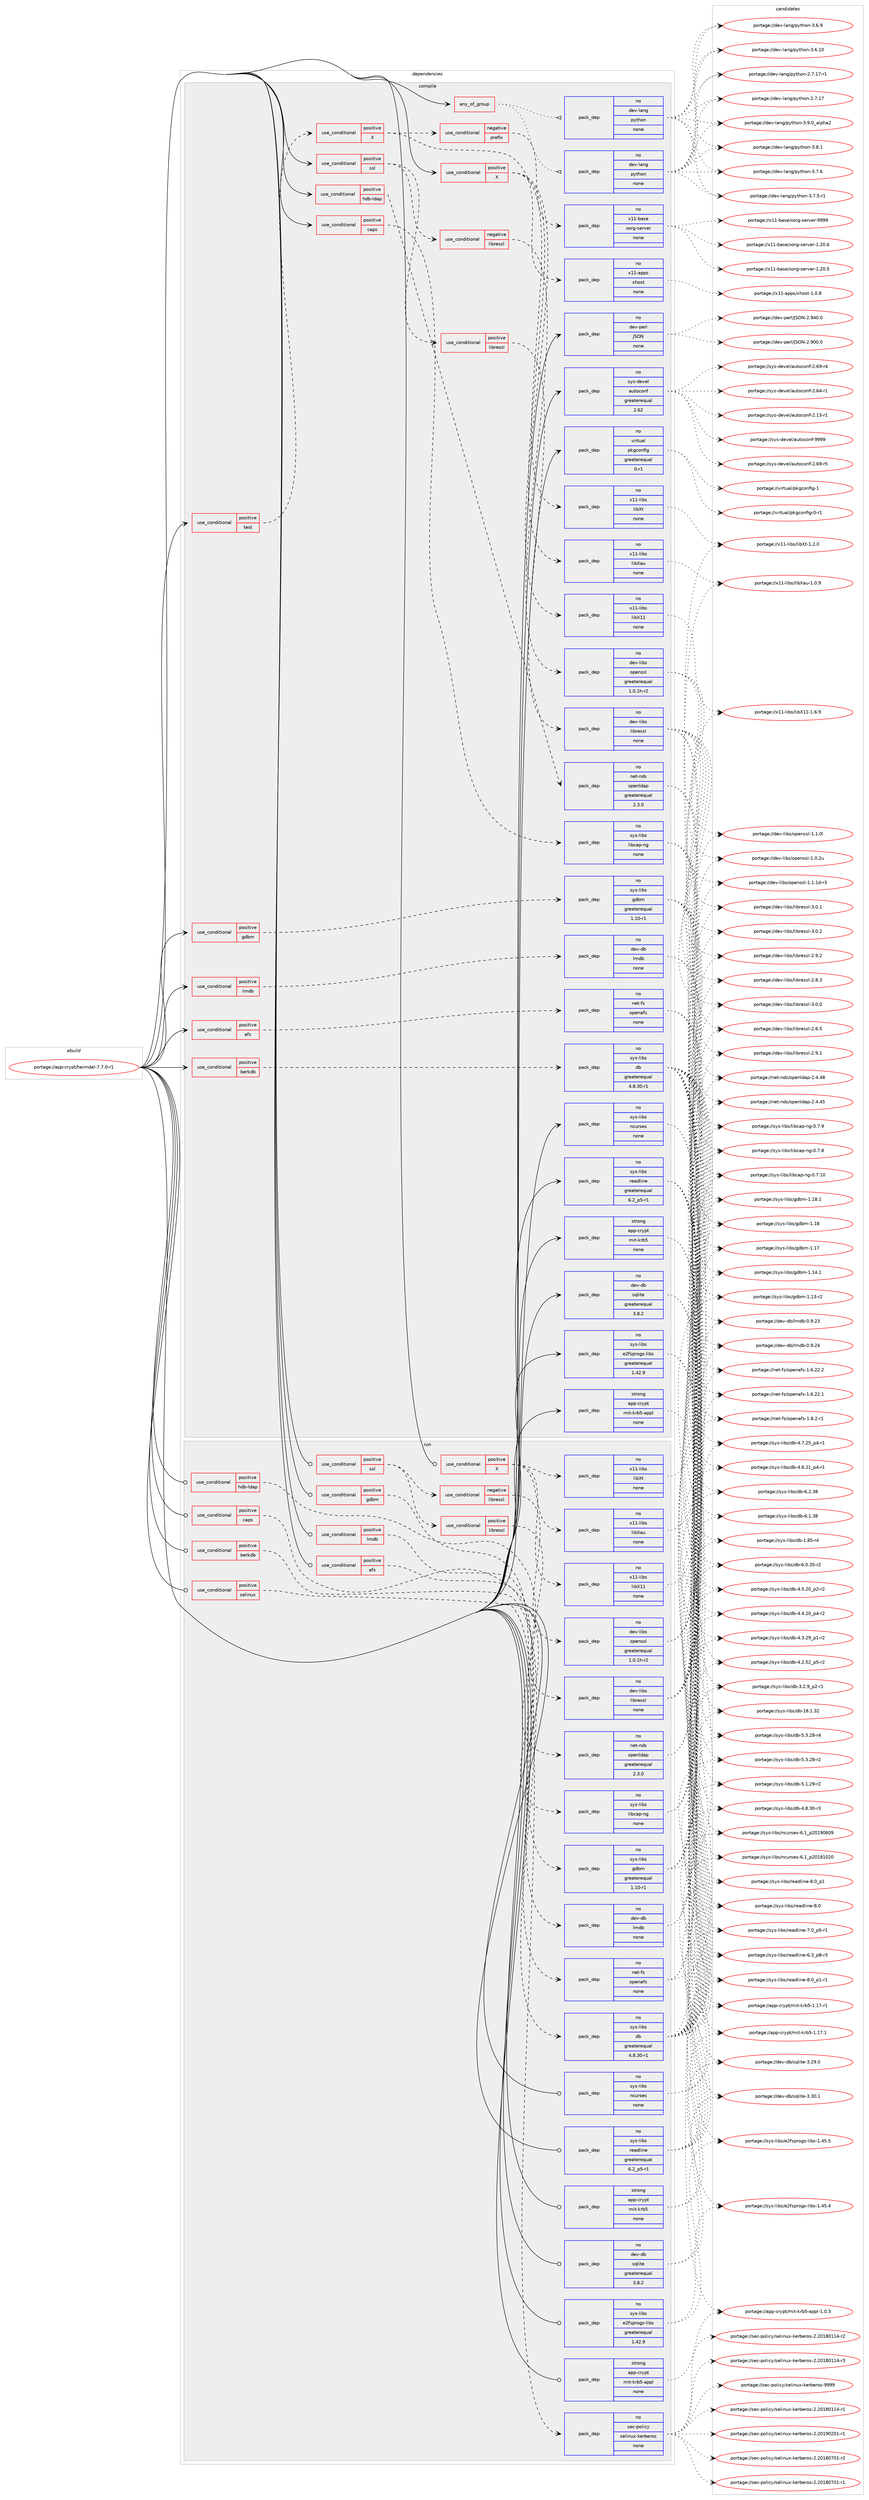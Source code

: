digraph prolog {

# *************
# Graph options
# *************

newrank=true;
concentrate=true;
compound=true;
graph [rankdir=LR,fontname=Helvetica,fontsize=10,ranksep=1.5];#, ranksep=2.5, nodesep=0.2];
edge  [arrowhead=vee];
node  [fontname=Helvetica,fontsize=10];

# **********
# The ebuild
# **********

subgraph cluster_leftcol {
color=gray;
rank=same;
label=<<i>ebuild</i>>;
id [label="portage://app-crypt/heimdal-7.7.0-r1", color=red, width=4, href="../app-crypt/heimdal-7.7.0-r1.svg"];
}

# ****************
# The dependencies
# ****************

subgraph cluster_midcol {
color=gray;
label=<<i>dependencies</i>>;
subgraph cluster_compile {
fillcolor="#eeeeee";
style=filled;
label=<<i>compile</i>>;
subgraph any8258 {
dependency642704 [label=<<TABLE BORDER="0" CELLBORDER="1" CELLSPACING="0" CELLPADDING="4"><TR><TD CELLPADDING="10">any_of_group</TD></TR></TABLE>>, shape=none, color=red];subgraph pack482745 {
dependency642705 [label=<<TABLE BORDER="0" CELLBORDER="1" CELLSPACING="0" CELLPADDING="4" WIDTH="220"><TR><TD ROWSPAN="6" CELLPADDING="30">pack_dep</TD></TR><TR><TD WIDTH="110">no</TD></TR><TR><TD>dev-lang</TD></TR><TR><TD>python</TD></TR><TR><TD>none</TD></TR><TR><TD></TD></TR></TABLE>>, shape=none, color=blue];
}
dependency642704:e -> dependency642705:w [weight=20,style="dotted",arrowhead="oinv"];
subgraph pack482746 {
dependency642706 [label=<<TABLE BORDER="0" CELLBORDER="1" CELLSPACING="0" CELLPADDING="4" WIDTH="220"><TR><TD ROWSPAN="6" CELLPADDING="30">pack_dep</TD></TR><TR><TD WIDTH="110">no</TD></TR><TR><TD>dev-lang</TD></TR><TR><TD>python</TD></TR><TR><TD>none</TD></TR><TR><TD></TD></TR></TABLE>>, shape=none, color=blue];
}
dependency642704:e -> dependency642706:w [weight=20,style="dotted",arrowhead="oinv"];
}
id:e -> dependency642704:w [weight=20,style="solid",arrowhead="vee"];
subgraph cond151408 {
dependency642707 [label=<<TABLE BORDER="0" CELLBORDER="1" CELLSPACING="0" CELLPADDING="4"><TR><TD ROWSPAN="3" CELLPADDING="10">use_conditional</TD></TR><TR><TD>positive</TD></TR><TR><TD>X</TD></TR></TABLE>>, shape=none, color=red];
subgraph pack482747 {
dependency642708 [label=<<TABLE BORDER="0" CELLBORDER="1" CELLSPACING="0" CELLPADDING="4" WIDTH="220"><TR><TD ROWSPAN="6" CELLPADDING="30">pack_dep</TD></TR><TR><TD WIDTH="110">no</TD></TR><TR><TD>x11-libs</TD></TR><TR><TD>libX11</TD></TR><TR><TD>none</TD></TR><TR><TD></TD></TR></TABLE>>, shape=none, color=blue];
}
dependency642707:e -> dependency642708:w [weight=20,style="dashed",arrowhead="vee"];
subgraph pack482748 {
dependency642709 [label=<<TABLE BORDER="0" CELLBORDER="1" CELLSPACING="0" CELLPADDING="4" WIDTH="220"><TR><TD ROWSPAN="6" CELLPADDING="30">pack_dep</TD></TR><TR><TD WIDTH="110">no</TD></TR><TR><TD>x11-libs</TD></TR><TR><TD>libXau</TD></TR><TR><TD>none</TD></TR><TR><TD></TD></TR></TABLE>>, shape=none, color=blue];
}
dependency642707:e -> dependency642709:w [weight=20,style="dashed",arrowhead="vee"];
subgraph pack482749 {
dependency642710 [label=<<TABLE BORDER="0" CELLBORDER="1" CELLSPACING="0" CELLPADDING="4" WIDTH="220"><TR><TD ROWSPAN="6" CELLPADDING="30">pack_dep</TD></TR><TR><TD WIDTH="110">no</TD></TR><TR><TD>x11-libs</TD></TR><TR><TD>libXt</TD></TR><TR><TD>none</TD></TR><TR><TD></TD></TR></TABLE>>, shape=none, color=blue];
}
dependency642707:e -> dependency642710:w [weight=20,style="dashed",arrowhead="vee"];
}
id:e -> dependency642707:w [weight=20,style="solid",arrowhead="vee"];
subgraph cond151409 {
dependency642711 [label=<<TABLE BORDER="0" CELLBORDER="1" CELLSPACING="0" CELLPADDING="4"><TR><TD ROWSPAN="3" CELLPADDING="10">use_conditional</TD></TR><TR><TD>positive</TD></TR><TR><TD>afs</TD></TR></TABLE>>, shape=none, color=red];
subgraph pack482750 {
dependency642712 [label=<<TABLE BORDER="0" CELLBORDER="1" CELLSPACING="0" CELLPADDING="4" WIDTH="220"><TR><TD ROWSPAN="6" CELLPADDING="30">pack_dep</TD></TR><TR><TD WIDTH="110">no</TD></TR><TR><TD>net-fs</TD></TR><TR><TD>openafs</TD></TR><TR><TD>none</TD></TR><TR><TD></TD></TR></TABLE>>, shape=none, color=blue];
}
dependency642711:e -> dependency642712:w [weight=20,style="dashed",arrowhead="vee"];
}
id:e -> dependency642711:w [weight=20,style="solid",arrowhead="vee"];
subgraph cond151410 {
dependency642713 [label=<<TABLE BORDER="0" CELLBORDER="1" CELLSPACING="0" CELLPADDING="4"><TR><TD ROWSPAN="3" CELLPADDING="10">use_conditional</TD></TR><TR><TD>positive</TD></TR><TR><TD>berkdb</TD></TR></TABLE>>, shape=none, color=red];
subgraph pack482751 {
dependency642714 [label=<<TABLE BORDER="0" CELLBORDER="1" CELLSPACING="0" CELLPADDING="4" WIDTH="220"><TR><TD ROWSPAN="6" CELLPADDING="30">pack_dep</TD></TR><TR><TD WIDTH="110">no</TD></TR><TR><TD>sys-libs</TD></TR><TR><TD>db</TD></TR><TR><TD>greaterequal</TD></TR><TR><TD>4.8.30-r1</TD></TR></TABLE>>, shape=none, color=blue];
}
dependency642713:e -> dependency642714:w [weight=20,style="dashed",arrowhead="vee"];
}
id:e -> dependency642713:w [weight=20,style="solid",arrowhead="vee"];
subgraph cond151411 {
dependency642715 [label=<<TABLE BORDER="0" CELLBORDER="1" CELLSPACING="0" CELLPADDING="4"><TR><TD ROWSPAN="3" CELLPADDING="10">use_conditional</TD></TR><TR><TD>positive</TD></TR><TR><TD>caps</TD></TR></TABLE>>, shape=none, color=red];
subgraph pack482752 {
dependency642716 [label=<<TABLE BORDER="0" CELLBORDER="1" CELLSPACING="0" CELLPADDING="4" WIDTH="220"><TR><TD ROWSPAN="6" CELLPADDING="30">pack_dep</TD></TR><TR><TD WIDTH="110">no</TD></TR><TR><TD>sys-libs</TD></TR><TR><TD>libcap-ng</TD></TR><TR><TD>none</TD></TR><TR><TD></TD></TR></TABLE>>, shape=none, color=blue];
}
dependency642715:e -> dependency642716:w [weight=20,style="dashed",arrowhead="vee"];
}
id:e -> dependency642715:w [weight=20,style="solid",arrowhead="vee"];
subgraph cond151412 {
dependency642717 [label=<<TABLE BORDER="0" CELLBORDER="1" CELLSPACING="0" CELLPADDING="4"><TR><TD ROWSPAN="3" CELLPADDING="10">use_conditional</TD></TR><TR><TD>positive</TD></TR><TR><TD>gdbm</TD></TR></TABLE>>, shape=none, color=red];
subgraph pack482753 {
dependency642718 [label=<<TABLE BORDER="0" CELLBORDER="1" CELLSPACING="0" CELLPADDING="4" WIDTH="220"><TR><TD ROWSPAN="6" CELLPADDING="30">pack_dep</TD></TR><TR><TD WIDTH="110">no</TD></TR><TR><TD>sys-libs</TD></TR><TR><TD>gdbm</TD></TR><TR><TD>greaterequal</TD></TR><TR><TD>1.10-r1</TD></TR></TABLE>>, shape=none, color=blue];
}
dependency642717:e -> dependency642718:w [weight=20,style="dashed",arrowhead="vee"];
}
id:e -> dependency642717:w [weight=20,style="solid",arrowhead="vee"];
subgraph cond151413 {
dependency642719 [label=<<TABLE BORDER="0" CELLBORDER="1" CELLSPACING="0" CELLPADDING="4"><TR><TD ROWSPAN="3" CELLPADDING="10">use_conditional</TD></TR><TR><TD>positive</TD></TR><TR><TD>hdb-ldap</TD></TR></TABLE>>, shape=none, color=red];
subgraph pack482754 {
dependency642720 [label=<<TABLE BORDER="0" CELLBORDER="1" CELLSPACING="0" CELLPADDING="4" WIDTH="220"><TR><TD ROWSPAN="6" CELLPADDING="30">pack_dep</TD></TR><TR><TD WIDTH="110">no</TD></TR><TR><TD>net-nds</TD></TR><TR><TD>openldap</TD></TR><TR><TD>greaterequal</TD></TR><TR><TD>2.3.0</TD></TR></TABLE>>, shape=none, color=blue];
}
dependency642719:e -> dependency642720:w [weight=20,style="dashed",arrowhead="vee"];
}
id:e -> dependency642719:w [weight=20,style="solid",arrowhead="vee"];
subgraph cond151414 {
dependency642721 [label=<<TABLE BORDER="0" CELLBORDER="1" CELLSPACING="0" CELLPADDING="4"><TR><TD ROWSPAN="3" CELLPADDING="10">use_conditional</TD></TR><TR><TD>positive</TD></TR><TR><TD>lmdb</TD></TR></TABLE>>, shape=none, color=red];
subgraph pack482755 {
dependency642722 [label=<<TABLE BORDER="0" CELLBORDER="1" CELLSPACING="0" CELLPADDING="4" WIDTH="220"><TR><TD ROWSPAN="6" CELLPADDING="30">pack_dep</TD></TR><TR><TD WIDTH="110">no</TD></TR><TR><TD>dev-db</TD></TR><TR><TD>lmdb</TD></TR><TR><TD>none</TD></TR><TR><TD></TD></TR></TABLE>>, shape=none, color=blue];
}
dependency642721:e -> dependency642722:w [weight=20,style="dashed",arrowhead="vee"];
}
id:e -> dependency642721:w [weight=20,style="solid",arrowhead="vee"];
subgraph cond151415 {
dependency642723 [label=<<TABLE BORDER="0" CELLBORDER="1" CELLSPACING="0" CELLPADDING="4"><TR><TD ROWSPAN="3" CELLPADDING="10">use_conditional</TD></TR><TR><TD>positive</TD></TR><TR><TD>ssl</TD></TR></TABLE>>, shape=none, color=red];
subgraph cond151416 {
dependency642724 [label=<<TABLE BORDER="0" CELLBORDER="1" CELLSPACING="0" CELLPADDING="4"><TR><TD ROWSPAN="3" CELLPADDING="10">use_conditional</TD></TR><TR><TD>negative</TD></TR><TR><TD>libressl</TD></TR></TABLE>>, shape=none, color=red];
subgraph pack482756 {
dependency642725 [label=<<TABLE BORDER="0" CELLBORDER="1" CELLSPACING="0" CELLPADDING="4" WIDTH="220"><TR><TD ROWSPAN="6" CELLPADDING="30">pack_dep</TD></TR><TR><TD WIDTH="110">no</TD></TR><TR><TD>dev-libs</TD></TR><TR><TD>openssl</TD></TR><TR><TD>greaterequal</TD></TR><TR><TD>1.0.1h-r2</TD></TR></TABLE>>, shape=none, color=blue];
}
dependency642724:e -> dependency642725:w [weight=20,style="dashed",arrowhead="vee"];
}
dependency642723:e -> dependency642724:w [weight=20,style="dashed",arrowhead="vee"];
subgraph cond151417 {
dependency642726 [label=<<TABLE BORDER="0" CELLBORDER="1" CELLSPACING="0" CELLPADDING="4"><TR><TD ROWSPAN="3" CELLPADDING="10">use_conditional</TD></TR><TR><TD>positive</TD></TR><TR><TD>libressl</TD></TR></TABLE>>, shape=none, color=red];
subgraph pack482757 {
dependency642727 [label=<<TABLE BORDER="0" CELLBORDER="1" CELLSPACING="0" CELLPADDING="4" WIDTH="220"><TR><TD ROWSPAN="6" CELLPADDING="30">pack_dep</TD></TR><TR><TD WIDTH="110">no</TD></TR><TR><TD>dev-libs</TD></TR><TR><TD>libressl</TD></TR><TR><TD>none</TD></TR><TR><TD></TD></TR></TABLE>>, shape=none, color=blue];
}
dependency642726:e -> dependency642727:w [weight=20,style="dashed",arrowhead="vee"];
}
dependency642723:e -> dependency642726:w [weight=20,style="dashed",arrowhead="vee"];
}
id:e -> dependency642723:w [weight=20,style="solid",arrowhead="vee"];
subgraph cond151418 {
dependency642728 [label=<<TABLE BORDER="0" CELLBORDER="1" CELLSPACING="0" CELLPADDING="4"><TR><TD ROWSPAN="3" CELLPADDING="10">use_conditional</TD></TR><TR><TD>positive</TD></TR><TR><TD>test</TD></TR></TABLE>>, shape=none, color=red];
subgraph cond151419 {
dependency642729 [label=<<TABLE BORDER="0" CELLBORDER="1" CELLSPACING="0" CELLPADDING="4"><TR><TD ROWSPAN="3" CELLPADDING="10">use_conditional</TD></TR><TR><TD>positive</TD></TR><TR><TD>X</TD></TR></TABLE>>, shape=none, color=red];
subgraph cond151420 {
dependency642730 [label=<<TABLE BORDER="0" CELLBORDER="1" CELLSPACING="0" CELLPADDING="4"><TR><TD ROWSPAN="3" CELLPADDING="10">use_conditional</TD></TR><TR><TD>negative</TD></TR><TR><TD>prefix</TD></TR></TABLE>>, shape=none, color=red];
subgraph pack482758 {
dependency642731 [label=<<TABLE BORDER="0" CELLBORDER="1" CELLSPACING="0" CELLPADDING="4" WIDTH="220"><TR><TD ROWSPAN="6" CELLPADDING="30">pack_dep</TD></TR><TR><TD WIDTH="110">no</TD></TR><TR><TD>x11-base</TD></TR><TR><TD>xorg-server</TD></TR><TR><TD>none</TD></TR><TR><TD></TD></TR></TABLE>>, shape=none, color=blue];
}
dependency642730:e -> dependency642731:w [weight=20,style="dashed",arrowhead="vee"];
}
dependency642729:e -> dependency642730:w [weight=20,style="dashed",arrowhead="vee"];
subgraph pack482759 {
dependency642732 [label=<<TABLE BORDER="0" CELLBORDER="1" CELLSPACING="0" CELLPADDING="4" WIDTH="220"><TR><TD ROWSPAN="6" CELLPADDING="30">pack_dep</TD></TR><TR><TD WIDTH="110">no</TD></TR><TR><TD>x11-apps</TD></TR><TR><TD>xhost</TD></TR><TR><TD>none</TD></TR><TR><TD></TD></TR></TABLE>>, shape=none, color=blue];
}
dependency642729:e -> dependency642732:w [weight=20,style="dashed",arrowhead="vee"];
}
dependency642728:e -> dependency642729:w [weight=20,style="dashed",arrowhead="vee"];
}
id:e -> dependency642728:w [weight=20,style="solid",arrowhead="vee"];
subgraph pack482760 {
dependency642733 [label=<<TABLE BORDER="0" CELLBORDER="1" CELLSPACING="0" CELLPADDING="4" WIDTH="220"><TR><TD ROWSPAN="6" CELLPADDING="30">pack_dep</TD></TR><TR><TD WIDTH="110">no</TD></TR><TR><TD>dev-db</TD></TR><TR><TD>sqlite</TD></TR><TR><TD>greaterequal</TD></TR><TR><TD>3.8.2</TD></TR></TABLE>>, shape=none, color=blue];
}
id:e -> dependency642733:w [weight=20,style="solid",arrowhead="vee"];
subgraph pack482761 {
dependency642734 [label=<<TABLE BORDER="0" CELLBORDER="1" CELLSPACING="0" CELLPADDING="4" WIDTH="220"><TR><TD ROWSPAN="6" CELLPADDING="30">pack_dep</TD></TR><TR><TD WIDTH="110">no</TD></TR><TR><TD>dev-perl</TD></TR><TR><TD>JSON</TD></TR><TR><TD>none</TD></TR><TR><TD></TD></TR></TABLE>>, shape=none, color=blue];
}
id:e -> dependency642734:w [weight=20,style="solid",arrowhead="vee"];
subgraph pack482762 {
dependency642735 [label=<<TABLE BORDER="0" CELLBORDER="1" CELLSPACING="0" CELLPADDING="4" WIDTH="220"><TR><TD ROWSPAN="6" CELLPADDING="30">pack_dep</TD></TR><TR><TD WIDTH="110">no</TD></TR><TR><TD>sys-devel</TD></TR><TR><TD>autoconf</TD></TR><TR><TD>greaterequal</TD></TR><TR><TD>2.62</TD></TR></TABLE>>, shape=none, color=blue];
}
id:e -> dependency642735:w [weight=20,style="solid",arrowhead="vee"];
subgraph pack482763 {
dependency642736 [label=<<TABLE BORDER="0" CELLBORDER="1" CELLSPACING="0" CELLPADDING="4" WIDTH="220"><TR><TD ROWSPAN="6" CELLPADDING="30">pack_dep</TD></TR><TR><TD WIDTH="110">no</TD></TR><TR><TD>sys-libs</TD></TR><TR><TD>e2fsprogs-libs</TD></TR><TR><TD>greaterequal</TD></TR><TR><TD>1.42.9</TD></TR></TABLE>>, shape=none, color=blue];
}
id:e -> dependency642736:w [weight=20,style="solid",arrowhead="vee"];
subgraph pack482764 {
dependency642737 [label=<<TABLE BORDER="0" CELLBORDER="1" CELLSPACING="0" CELLPADDING="4" WIDTH="220"><TR><TD ROWSPAN="6" CELLPADDING="30">pack_dep</TD></TR><TR><TD WIDTH="110">no</TD></TR><TR><TD>sys-libs</TD></TR><TR><TD>ncurses</TD></TR><TR><TD>none</TD></TR><TR><TD></TD></TR></TABLE>>, shape=none, color=blue];
}
id:e -> dependency642737:w [weight=20,style="solid",arrowhead="vee"];
subgraph pack482765 {
dependency642738 [label=<<TABLE BORDER="0" CELLBORDER="1" CELLSPACING="0" CELLPADDING="4" WIDTH="220"><TR><TD ROWSPAN="6" CELLPADDING="30">pack_dep</TD></TR><TR><TD WIDTH="110">no</TD></TR><TR><TD>sys-libs</TD></TR><TR><TD>readline</TD></TR><TR><TD>greaterequal</TD></TR><TR><TD>6.2_p5-r1</TD></TR></TABLE>>, shape=none, color=blue];
}
id:e -> dependency642738:w [weight=20,style="solid",arrowhead="vee"];
subgraph pack482766 {
dependency642739 [label=<<TABLE BORDER="0" CELLBORDER="1" CELLSPACING="0" CELLPADDING="4" WIDTH="220"><TR><TD ROWSPAN="6" CELLPADDING="30">pack_dep</TD></TR><TR><TD WIDTH="110">no</TD></TR><TR><TD>virtual</TD></TR><TR><TD>pkgconfig</TD></TR><TR><TD>greaterequal</TD></TR><TR><TD>0-r1</TD></TR></TABLE>>, shape=none, color=blue];
}
id:e -> dependency642739:w [weight=20,style="solid",arrowhead="vee"];
subgraph pack482767 {
dependency642740 [label=<<TABLE BORDER="0" CELLBORDER="1" CELLSPACING="0" CELLPADDING="4" WIDTH="220"><TR><TD ROWSPAN="6" CELLPADDING="30">pack_dep</TD></TR><TR><TD WIDTH="110">strong</TD></TR><TR><TD>app-crypt</TD></TR><TR><TD>mit-krb5</TD></TR><TR><TD>none</TD></TR><TR><TD></TD></TR></TABLE>>, shape=none, color=blue];
}
id:e -> dependency642740:w [weight=20,style="solid",arrowhead="vee"];
subgraph pack482768 {
dependency642741 [label=<<TABLE BORDER="0" CELLBORDER="1" CELLSPACING="0" CELLPADDING="4" WIDTH="220"><TR><TD ROWSPAN="6" CELLPADDING="30">pack_dep</TD></TR><TR><TD WIDTH="110">strong</TD></TR><TR><TD>app-crypt</TD></TR><TR><TD>mit-krb5-appl</TD></TR><TR><TD>none</TD></TR><TR><TD></TD></TR></TABLE>>, shape=none, color=blue];
}
id:e -> dependency642741:w [weight=20,style="solid",arrowhead="vee"];
}
subgraph cluster_compileandrun {
fillcolor="#eeeeee";
style=filled;
label=<<i>compile and run</i>>;
}
subgraph cluster_run {
fillcolor="#eeeeee";
style=filled;
label=<<i>run</i>>;
subgraph cond151421 {
dependency642742 [label=<<TABLE BORDER="0" CELLBORDER="1" CELLSPACING="0" CELLPADDING="4"><TR><TD ROWSPAN="3" CELLPADDING="10">use_conditional</TD></TR><TR><TD>positive</TD></TR><TR><TD>X</TD></TR></TABLE>>, shape=none, color=red];
subgraph pack482769 {
dependency642743 [label=<<TABLE BORDER="0" CELLBORDER="1" CELLSPACING="0" CELLPADDING="4" WIDTH="220"><TR><TD ROWSPAN="6" CELLPADDING="30">pack_dep</TD></TR><TR><TD WIDTH="110">no</TD></TR><TR><TD>x11-libs</TD></TR><TR><TD>libX11</TD></TR><TR><TD>none</TD></TR><TR><TD></TD></TR></TABLE>>, shape=none, color=blue];
}
dependency642742:e -> dependency642743:w [weight=20,style="dashed",arrowhead="vee"];
subgraph pack482770 {
dependency642744 [label=<<TABLE BORDER="0" CELLBORDER="1" CELLSPACING="0" CELLPADDING="4" WIDTH="220"><TR><TD ROWSPAN="6" CELLPADDING="30">pack_dep</TD></TR><TR><TD WIDTH="110">no</TD></TR><TR><TD>x11-libs</TD></TR><TR><TD>libXau</TD></TR><TR><TD>none</TD></TR><TR><TD></TD></TR></TABLE>>, shape=none, color=blue];
}
dependency642742:e -> dependency642744:w [weight=20,style="dashed",arrowhead="vee"];
subgraph pack482771 {
dependency642745 [label=<<TABLE BORDER="0" CELLBORDER="1" CELLSPACING="0" CELLPADDING="4" WIDTH="220"><TR><TD ROWSPAN="6" CELLPADDING="30">pack_dep</TD></TR><TR><TD WIDTH="110">no</TD></TR><TR><TD>x11-libs</TD></TR><TR><TD>libXt</TD></TR><TR><TD>none</TD></TR><TR><TD></TD></TR></TABLE>>, shape=none, color=blue];
}
dependency642742:e -> dependency642745:w [weight=20,style="dashed",arrowhead="vee"];
}
id:e -> dependency642742:w [weight=20,style="solid",arrowhead="odot"];
subgraph cond151422 {
dependency642746 [label=<<TABLE BORDER="0" CELLBORDER="1" CELLSPACING="0" CELLPADDING="4"><TR><TD ROWSPAN="3" CELLPADDING="10">use_conditional</TD></TR><TR><TD>positive</TD></TR><TR><TD>afs</TD></TR></TABLE>>, shape=none, color=red];
subgraph pack482772 {
dependency642747 [label=<<TABLE BORDER="0" CELLBORDER="1" CELLSPACING="0" CELLPADDING="4" WIDTH="220"><TR><TD ROWSPAN="6" CELLPADDING="30">pack_dep</TD></TR><TR><TD WIDTH="110">no</TD></TR><TR><TD>net-fs</TD></TR><TR><TD>openafs</TD></TR><TR><TD>none</TD></TR><TR><TD></TD></TR></TABLE>>, shape=none, color=blue];
}
dependency642746:e -> dependency642747:w [weight=20,style="dashed",arrowhead="vee"];
}
id:e -> dependency642746:w [weight=20,style="solid",arrowhead="odot"];
subgraph cond151423 {
dependency642748 [label=<<TABLE BORDER="0" CELLBORDER="1" CELLSPACING="0" CELLPADDING="4"><TR><TD ROWSPAN="3" CELLPADDING="10">use_conditional</TD></TR><TR><TD>positive</TD></TR><TR><TD>berkdb</TD></TR></TABLE>>, shape=none, color=red];
subgraph pack482773 {
dependency642749 [label=<<TABLE BORDER="0" CELLBORDER="1" CELLSPACING="0" CELLPADDING="4" WIDTH="220"><TR><TD ROWSPAN="6" CELLPADDING="30">pack_dep</TD></TR><TR><TD WIDTH="110">no</TD></TR><TR><TD>sys-libs</TD></TR><TR><TD>db</TD></TR><TR><TD>greaterequal</TD></TR><TR><TD>4.8.30-r1</TD></TR></TABLE>>, shape=none, color=blue];
}
dependency642748:e -> dependency642749:w [weight=20,style="dashed",arrowhead="vee"];
}
id:e -> dependency642748:w [weight=20,style="solid",arrowhead="odot"];
subgraph cond151424 {
dependency642750 [label=<<TABLE BORDER="0" CELLBORDER="1" CELLSPACING="0" CELLPADDING="4"><TR><TD ROWSPAN="3" CELLPADDING="10">use_conditional</TD></TR><TR><TD>positive</TD></TR><TR><TD>caps</TD></TR></TABLE>>, shape=none, color=red];
subgraph pack482774 {
dependency642751 [label=<<TABLE BORDER="0" CELLBORDER="1" CELLSPACING="0" CELLPADDING="4" WIDTH="220"><TR><TD ROWSPAN="6" CELLPADDING="30">pack_dep</TD></TR><TR><TD WIDTH="110">no</TD></TR><TR><TD>sys-libs</TD></TR><TR><TD>libcap-ng</TD></TR><TR><TD>none</TD></TR><TR><TD></TD></TR></TABLE>>, shape=none, color=blue];
}
dependency642750:e -> dependency642751:w [weight=20,style="dashed",arrowhead="vee"];
}
id:e -> dependency642750:w [weight=20,style="solid",arrowhead="odot"];
subgraph cond151425 {
dependency642752 [label=<<TABLE BORDER="0" CELLBORDER="1" CELLSPACING="0" CELLPADDING="4"><TR><TD ROWSPAN="3" CELLPADDING="10">use_conditional</TD></TR><TR><TD>positive</TD></TR><TR><TD>gdbm</TD></TR></TABLE>>, shape=none, color=red];
subgraph pack482775 {
dependency642753 [label=<<TABLE BORDER="0" CELLBORDER="1" CELLSPACING="0" CELLPADDING="4" WIDTH="220"><TR><TD ROWSPAN="6" CELLPADDING="30">pack_dep</TD></TR><TR><TD WIDTH="110">no</TD></TR><TR><TD>sys-libs</TD></TR><TR><TD>gdbm</TD></TR><TR><TD>greaterequal</TD></TR><TR><TD>1.10-r1</TD></TR></TABLE>>, shape=none, color=blue];
}
dependency642752:e -> dependency642753:w [weight=20,style="dashed",arrowhead="vee"];
}
id:e -> dependency642752:w [weight=20,style="solid",arrowhead="odot"];
subgraph cond151426 {
dependency642754 [label=<<TABLE BORDER="0" CELLBORDER="1" CELLSPACING="0" CELLPADDING="4"><TR><TD ROWSPAN="3" CELLPADDING="10">use_conditional</TD></TR><TR><TD>positive</TD></TR><TR><TD>hdb-ldap</TD></TR></TABLE>>, shape=none, color=red];
subgraph pack482776 {
dependency642755 [label=<<TABLE BORDER="0" CELLBORDER="1" CELLSPACING="0" CELLPADDING="4" WIDTH="220"><TR><TD ROWSPAN="6" CELLPADDING="30">pack_dep</TD></TR><TR><TD WIDTH="110">no</TD></TR><TR><TD>net-nds</TD></TR><TR><TD>openldap</TD></TR><TR><TD>greaterequal</TD></TR><TR><TD>2.3.0</TD></TR></TABLE>>, shape=none, color=blue];
}
dependency642754:e -> dependency642755:w [weight=20,style="dashed",arrowhead="vee"];
}
id:e -> dependency642754:w [weight=20,style="solid",arrowhead="odot"];
subgraph cond151427 {
dependency642756 [label=<<TABLE BORDER="0" CELLBORDER="1" CELLSPACING="0" CELLPADDING="4"><TR><TD ROWSPAN="3" CELLPADDING="10">use_conditional</TD></TR><TR><TD>positive</TD></TR><TR><TD>lmdb</TD></TR></TABLE>>, shape=none, color=red];
subgraph pack482777 {
dependency642757 [label=<<TABLE BORDER="0" CELLBORDER="1" CELLSPACING="0" CELLPADDING="4" WIDTH="220"><TR><TD ROWSPAN="6" CELLPADDING="30">pack_dep</TD></TR><TR><TD WIDTH="110">no</TD></TR><TR><TD>dev-db</TD></TR><TR><TD>lmdb</TD></TR><TR><TD>none</TD></TR><TR><TD></TD></TR></TABLE>>, shape=none, color=blue];
}
dependency642756:e -> dependency642757:w [weight=20,style="dashed",arrowhead="vee"];
}
id:e -> dependency642756:w [weight=20,style="solid",arrowhead="odot"];
subgraph cond151428 {
dependency642758 [label=<<TABLE BORDER="0" CELLBORDER="1" CELLSPACING="0" CELLPADDING="4"><TR><TD ROWSPAN="3" CELLPADDING="10">use_conditional</TD></TR><TR><TD>positive</TD></TR><TR><TD>selinux</TD></TR></TABLE>>, shape=none, color=red];
subgraph pack482778 {
dependency642759 [label=<<TABLE BORDER="0" CELLBORDER="1" CELLSPACING="0" CELLPADDING="4" WIDTH="220"><TR><TD ROWSPAN="6" CELLPADDING="30">pack_dep</TD></TR><TR><TD WIDTH="110">no</TD></TR><TR><TD>sec-policy</TD></TR><TR><TD>selinux-kerberos</TD></TR><TR><TD>none</TD></TR><TR><TD></TD></TR></TABLE>>, shape=none, color=blue];
}
dependency642758:e -> dependency642759:w [weight=20,style="dashed",arrowhead="vee"];
}
id:e -> dependency642758:w [weight=20,style="solid",arrowhead="odot"];
subgraph cond151429 {
dependency642760 [label=<<TABLE BORDER="0" CELLBORDER="1" CELLSPACING="0" CELLPADDING="4"><TR><TD ROWSPAN="3" CELLPADDING="10">use_conditional</TD></TR><TR><TD>positive</TD></TR><TR><TD>ssl</TD></TR></TABLE>>, shape=none, color=red];
subgraph cond151430 {
dependency642761 [label=<<TABLE BORDER="0" CELLBORDER="1" CELLSPACING="0" CELLPADDING="4"><TR><TD ROWSPAN="3" CELLPADDING="10">use_conditional</TD></TR><TR><TD>negative</TD></TR><TR><TD>libressl</TD></TR></TABLE>>, shape=none, color=red];
subgraph pack482779 {
dependency642762 [label=<<TABLE BORDER="0" CELLBORDER="1" CELLSPACING="0" CELLPADDING="4" WIDTH="220"><TR><TD ROWSPAN="6" CELLPADDING="30">pack_dep</TD></TR><TR><TD WIDTH="110">no</TD></TR><TR><TD>dev-libs</TD></TR><TR><TD>openssl</TD></TR><TR><TD>greaterequal</TD></TR><TR><TD>1.0.1h-r2</TD></TR></TABLE>>, shape=none, color=blue];
}
dependency642761:e -> dependency642762:w [weight=20,style="dashed",arrowhead="vee"];
}
dependency642760:e -> dependency642761:w [weight=20,style="dashed",arrowhead="vee"];
subgraph cond151431 {
dependency642763 [label=<<TABLE BORDER="0" CELLBORDER="1" CELLSPACING="0" CELLPADDING="4"><TR><TD ROWSPAN="3" CELLPADDING="10">use_conditional</TD></TR><TR><TD>positive</TD></TR><TR><TD>libressl</TD></TR></TABLE>>, shape=none, color=red];
subgraph pack482780 {
dependency642764 [label=<<TABLE BORDER="0" CELLBORDER="1" CELLSPACING="0" CELLPADDING="4" WIDTH="220"><TR><TD ROWSPAN="6" CELLPADDING="30">pack_dep</TD></TR><TR><TD WIDTH="110">no</TD></TR><TR><TD>dev-libs</TD></TR><TR><TD>libressl</TD></TR><TR><TD>none</TD></TR><TR><TD></TD></TR></TABLE>>, shape=none, color=blue];
}
dependency642763:e -> dependency642764:w [weight=20,style="dashed",arrowhead="vee"];
}
dependency642760:e -> dependency642763:w [weight=20,style="dashed",arrowhead="vee"];
}
id:e -> dependency642760:w [weight=20,style="solid",arrowhead="odot"];
subgraph pack482781 {
dependency642765 [label=<<TABLE BORDER="0" CELLBORDER="1" CELLSPACING="0" CELLPADDING="4" WIDTH="220"><TR><TD ROWSPAN="6" CELLPADDING="30">pack_dep</TD></TR><TR><TD WIDTH="110">no</TD></TR><TR><TD>dev-db</TD></TR><TR><TD>sqlite</TD></TR><TR><TD>greaterequal</TD></TR><TR><TD>3.8.2</TD></TR></TABLE>>, shape=none, color=blue];
}
id:e -> dependency642765:w [weight=20,style="solid",arrowhead="odot"];
subgraph pack482782 {
dependency642766 [label=<<TABLE BORDER="0" CELLBORDER="1" CELLSPACING="0" CELLPADDING="4" WIDTH="220"><TR><TD ROWSPAN="6" CELLPADDING="30">pack_dep</TD></TR><TR><TD WIDTH="110">no</TD></TR><TR><TD>sys-libs</TD></TR><TR><TD>e2fsprogs-libs</TD></TR><TR><TD>greaterequal</TD></TR><TR><TD>1.42.9</TD></TR></TABLE>>, shape=none, color=blue];
}
id:e -> dependency642766:w [weight=20,style="solid",arrowhead="odot"];
subgraph pack482783 {
dependency642767 [label=<<TABLE BORDER="0" CELLBORDER="1" CELLSPACING="0" CELLPADDING="4" WIDTH="220"><TR><TD ROWSPAN="6" CELLPADDING="30">pack_dep</TD></TR><TR><TD WIDTH="110">no</TD></TR><TR><TD>sys-libs</TD></TR><TR><TD>ncurses</TD></TR><TR><TD>none</TD></TR><TR><TD></TD></TR></TABLE>>, shape=none, color=blue];
}
id:e -> dependency642767:w [weight=20,style="solid",arrowhead="odot"];
subgraph pack482784 {
dependency642768 [label=<<TABLE BORDER="0" CELLBORDER="1" CELLSPACING="0" CELLPADDING="4" WIDTH="220"><TR><TD ROWSPAN="6" CELLPADDING="30">pack_dep</TD></TR><TR><TD WIDTH="110">no</TD></TR><TR><TD>sys-libs</TD></TR><TR><TD>readline</TD></TR><TR><TD>greaterequal</TD></TR><TR><TD>6.2_p5-r1</TD></TR></TABLE>>, shape=none, color=blue];
}
id:e -> dependency642768:w [weight=20,style="solid",arrowhead="odot"];
subgraph pack482785 {
dependency642769 [label=<<TABLE BORDER="0" CELLBORDER="1" CELLSPACING="0" CELLPADDING="4" WIDTH="220"><TR><TD ROWSPAN="6" CELLPADDING="30">pack_dep</TD></TR><TR><TD WIDTH="110">strong</TD></TR><TR><TD>app-crypt</TD></TR><TR><TD>mit-krb5</TD></TR><TR><TD>none</TD></TR><TR><TD></TD></TR></TABLE>>, shape=none, color=blue];
}
id:e -> dependency642769:w [weight=20,style="solid",arrowhead="odot"];
subgraph pack482786 {
dependency642770 [label=<<TABLE BORDER="0" CELLBORDER="1" CELLSPACING="0" CELLPADDING="4" WIDTH="220"><TR><TD ROWSPAN="6" CELLPADDING="30">pack_dep</TD></TR><TR><TD WIDTH="110">strong</TD></TR><TR><TD>app-crypt</TD></TR><TR><TD>mit-krb5-appl</TD></TR><TR><TD>none</TD></TR><TR><TD></TD></TR></TABLE>>, shape=none, color=blue];
}
id:e -> dependency642770:w [weight=20,style="solid",arrowhead="odot"];
}
}

# **************
# The candidates
# **************

subgraph cluster_choices {
rank=same;
color=gray;
label=<<i>candidates</i>>;

subgraph choice482745 {
color=black;
nodesep=1;
choice10010111845108971101034711212111610411111045514657464895971081121049750 [label="portage://dev-lang/python-3.9.0_alpha2", color=red, width=4,href="../dev-lang/python-3.9.0_alpha2.svg"];
choice100101118451089711010347112121116104111110455146564649 [label="portage://dev-lang/python-3.8.1", color=red, width=4,href="../dev-lang/python-3.8.1.svg"];
choice100101118451089711010347112121116104111110455146554654 [label="portage://dev-lang/python-3.7.6", color=red, width=4,href="../dev-lang/python-3.7.6.svg"];
choice1001011184510897110103471121211161041111104551465546534511449 [label="portage://dev-lang/python-3.7.5-r1", color=red, width=4,href="../dev-lang/python-3.7.5-r1.svg"];
choice100101118451089711010347112121116104111110455146544657 [label="portage://dev-lang/python-3.6.9", color=red, width=4,href="../dev-lang/python-3.6.9.svg"];
choice10010111845108971101034711212111610411111045514654464948 [label="portage://dev-lang/python-3.6.10", color=red, width=4,href="../dev-lang/python-3.6.10.svg"];
choice100101118451089711010347112121116104111110455046554649554511449 [label="portage://dev-lang/python-2.7.17-r1", color=red, width=4,href="../dev-lang/python-2.7.17-r1.svg"];
choice10010111845108971101034711212111610411111045504655464955 [label="portage://dev-lang/python-2.7.17", color=red, width=4,href="../dev-lang/python-2.7.17.svg"];
dependency642705:e -> choice10010111845108971101034711212111610411111045514657464895971081121049750:w [style=dotted,weight="100"];
dependency642705:e -> choice100101118451089711010347112121116104111110455146564649:w [style=dotted,weight="100"];
dependency642705:e -> choice100101118451089711010347112121116104111110455146554654:w [style=dotted,weight="100"];
dependency642705:e -> choice1001011184510897110103471121211161041111104551465546534511449:w [style=dotted,weight="100"];
dependency642705:e -> choice100101118451089711010347112121116104111110455146544657:w [style=dotted,weight="100"];
dependency642705:e -> choice10010111845108971101034711212111610411111045514654464948:w [style=dotted,weight="100"];
dependency642705:e -> choice100101118451089711010347112121116104111110455046554649554511449:w [style=dotted,weight="100"];
dependency642705:e -> choice10010111845108971101034711212111610411111045504655464955:w [style=dotted,weight="100"];
}
subgraph choice482746 {
color=black;
nodesep=1;
choice10010111845108971101034711212111610411111045514657464895971081121049750 [label="portage://dev-lang/python-3.9.0_alpha2", color=red, width=4,href="../dev-lang/python-3.9.0_alpha2.svg"];
choice100101118451089711010347112121116104111110455146564649 [label="portage://dev-lang/python-3.8.1", color=red, width=4,href="../dev-lang/python-3.8.1.svg"];
choice100101118451089711010347112121116104111110455146554654 [label="portage://dev-lang/python-3.7.6", color=red, width=4,href="../dev-lang/python-3.7.6.svg"];
choice1001011184510897110103471121211161041111104551465546534511449 [label="portage://dev-lang/python-3.7.5-r1", color=red, width=4,href="../dev-lang/python-3.7.5-r1.svg"];
choice100101118451089711010347112121116104111110455146544657 [label="portage://dev-lang/python-3.6.9", color=red, width=4,href="../dev-lang/python-3.6.9.svg"];
choice10010111845108971101034711212111610411111045514654464948 [label="portage://dev-lang/python-3.6.10", color=red, width=4,href="../dev-lang/python-3.6.10.svg"];
choice100101118451089711010347112121116104111110455046554649554511449 [label="portage://dev-lang/python-2.7.17-r1", color=red, width=4,href="../dev-lang/python-2.7.17-r1.svg"];
choice10010111845108971101034711212111610411111045504655464955 [label="portage://dev-lang/python-2.7.17", color=red, width=4,href="../dev-lang/python-2.7.17.svg"];
dependency642706:e -> choice10010111845108971101034711212111610411111045514657464895971081121049750:w [style=dotted,weight="100"];
dependency642706:e -> choice100101118451089711010347112121116104111110455146564649:w [style=dotted,weight="100"];
dependency642706:e -> choice100101118451089711010347112121116104111110455146554654:w [style=dotted,weight="100"];
dependency642706:e -> choice1001011184510897110103471121211161041111104551465546534511449:w [style=dotted,weight="100"];
dependency642706:e -> choice100101118451089711010347112121116104111110455146544657:w [style=dotted,weight="100"];
dependency642706:e -> choice10010111845108971101034711212111610411111045514654464948:w [style=dotted,weight="100"];
dependency642706:e -> choice100101118451089711010347112121116104111110455046554649554511449:w [style=dotted,weight="100"];
dependency642706:e -> choice10010111845108971101034711212111610411111045504655464955:w [style=dotted,weight="100"];
}
subgraph choice482747 {
color=black;
nodesep=1;
choice120494945108105981154710810598884949454946544657 [label="portage://x11-libs/libX11-1.6.9", color=red, width=4,href="../x11-libs/libX11-1.6.9.svg"];
dependency642708:e -> choice120494945108105981154710810598884949454946544657:w [style=dotted,weight="100"];
}
subgraph choice482748 {
color=black;
nodesep=1;
choice1204949451081059811547108105988897117454946484657 [label="portage://x11-libs/libXau-1.0.9", color=red, width=4,href="../x11-libs/libXau-1.0.9.svg"];
dependency642709:e -> choice1204949451081059811547108105988897117454946484657:w [style=dotted,weight="100"];
}
subgraph choice482749 {
color=black;
nodesep=1;
choice12049494510810598115471081059888116454946504648 [label="portage://x11-libs/libXt-1.2.0", color=red, width=4,href="../x11-libs/libXt-1.2.0.svg"];
dependency642710:e -> choice12049494510810598115471081059888116454946504648:w [style=dotted,weight="100"];
}
subgraph choice482750 {
color=black;
nodesep=1;
choice1101011164510211547111112101110971021154549465646504511449 [label="portage://net-fs/openafs-1.8.2-r1", color=red, width=4,href="../net-fs/openafs-1.8.2-r1.svg"];
choice110101116451021154711111210111097102115454946544650504650 [label="portage://net-fs/openafs-1.6.22.2", color=red, width=4,href="../net-fs/openafs-1.6.22.2.svg"];
choice110101116451021154711111210111097102115454946544650504649 [label="portage://net-fs/openafs-1.6.22.1", color=red, width=4,href="../net-fs/openafs-1.6.22.1.svg"];
dependency642712:e -> choice1101011164510211547111112101110971021154549465646504511449:w [style=dotted,weight="100"];
dependency642712:e -> choice110101116451021154711111210111097102115454946544650504650:w [style=dotted,weight="100"];
dependency642712:e -> choice110101116451021154711111210111097102115454946544650504649:w [style=dotted,weight="100"];
}
subgraph choice482751 {
color=black;
nodesep=1;
choice1151211154510810598115471009845544650465156 [label="portage://sys-libs/db-6.2.38", color=red, width=4,href="../sys-libs/db-6.2.38.svg"];
choice1151211154510810598115471009845544649465156 [label="portage://sys-libs/db-6.1.38", color=red, width=4,href="../sys-libs/db-6.1.38.svg"];
choice11512111545108105981154710098455446484651534511450 [label="portage://sys-libs/db-6.0.35-r2", color=red, width=4,href="../sys-libs/db-6.0.35-r2.svg"];
choice11512111545108105981154710098455346514650564511452 [label="portage://sys-libs/db-5.3.28-r4", color=red, width=4,href="../sys-libs/db-5.3.28-r4.svg"];
choice11512111545108105981154710098455346514650564511450 [label="portage://sys-libs/db-5.3.28-r2", color=red, width=4,href="../sys-libs/db-5.3.28-r2.svg"];
choice11512111545108105981154710098455346494650574511450 [label="portage://sys-libs/db-5.1.29-r2", color=red, width=4,href="../sys-libs/db-5.1.29-r2.svg"];
choice11512111545108105981154710098455246564651484511451 [label="portage://sys-libs/db-4.8.30-r3", color=red, width=4,href="../sys-libs/db-4.8.30-r3.svg"];
choice115121115451081059811547100984552465546505395112524511449 [label="portage://sys-libs/db-4.7.25_p4-r1", color=red, width=4,href="../sys-libs/db-4.7.25_p4-r1.svg"];
choice115121115451081059811547100984552465446504995112524511449 [label="portage://sys-libs/db-4.6.21_p4-r1", color=red, width=4,href="../sys-libs/db-4.6.21_p4-r1.svg"];
choice115121115451081059811547100984552465346504895112504511450 [label="portage://sys-libs/db-4.5.20_p2-r2", color=red, width=4,href="../sys-libs/db-4.5.20_p2-r2.svg"];
choice115121115451081059811547100984552465246504895112524511450 [label="portage://sys-libs/db-4.4.20_p4-r2", color=red, width=4,href="../sys-libs/db-4.4.20_p4-r2.svg"];
choice115121115451081059811547100984552465146505795112494511450 [label="portage://sys-libs/db-4.3.29_p1-r2", color=red, width=4,href="../sys-libs/db-4.3.29_p1-r2.svg"];
choice115121115451081059811547100984552465046535095112534511450 [label="portage://sys-libs/db-4.2.52_p5-r2", color=red, width=4,href="../sys-libs/db-4.2.52_p5-r2.svg"];
choice1151211154510810598115471009845514650465795112504511449 [label="portage://sys-libs/db-3.2.9_p2-r1", color=red, width=4,href="../sys-libs/db-3.2.9_p2-r1.svg"];
choice115121115451081059811547100984549564649465150 [label="portage://sys-libs/db-18.1.32", color=red, width=4,href="../sys-libs/db-18.1.32.svg"];
choice1151211154510810598115471009845494656534511452 [label="portage://sys-libs/db-1.85-r4", color=red, width=4,href="../sys-libs/db-1.85-r4.svg"];
dependency642714:e -> choice1151211154510810598115471009845544650465156:w [style=dotted,weight="100"];
dependency642714:e -> choice1151211154510810598115471009845544649465156:w [style=dotted,weight="100"];
dependency642714:e -> choice11512111545108105981154710098455446484651534511450:w [style=dotted,weight="100"];
dependency642714:e -> choice11512111545108105981154710098455346514650564511452:w [style=dotted,weight="100"];
dependency642714:e -> choice11512111545108105981154710098455346514650564511450:w [style=dotted,weight="100"];
dependency642714:e -> choice11512111545108105981154710098455346494650574511450:w [style=dotted,weight="100"];
dependency642714:e -> choice11512111545108105981154710098455246564651484511451:w [style=dotted,weight="100"];
dependency642714:e -> choice115121115451081059811547100984552465546505395112524511449:w [style=dotted,weight="100"];
dependency642714:e -> choice115121115451081059811547100984552465446504995112524511449:w [style=dotted,weight="100"];
dependency642714:e -> choice115121115451081059811547100984552465346504895112504511450:w [style=dotted,weight="100"];
dependency642714:e -> choice115121115451081059811547100984552465246504895112524511450:w [style=dotted,weight="100"];
dependency642714:e -> choice115121115451081059811547100984552465146505795112494511450:w [style=dotted,weight="100"];
dependency642714:e -> choice115121115451081059811547100984552465046535095112534511450:w [style=dotted,weight="100"];
dependency642714:e -> choice1151211154510810598115471009845514650465795112504511449:w [style=dotted,weight="100"];
dependency642714:e -> choice115121115451081059811547100984549564649465150:w [style=dotted,weight="100"];
dependency642714:e -> choice1151211154510810598115471009845494656534511452:w [style=dotted,weight="100"];
}
subgraph choice482752 {
color=black;
nodesep=1;
choice11512111545108105981154710810598999711245110103454846554657 [label="portage://sys-libs/libcap-ng-0.7.9", color=red, width=4,href="../sys-libs/libcap-ng-0.7.9.svg"];
choice11512111545108105981154710810598999711245110103454846554656 [label="portage://sys-libs/libcap-ng-0.7.8", color=red, width=4,href="../sys-libs/libcap-ng-0.7.8.svg"];
choice1151211154510810598115471081059899971124511010345484655464948 [label="portage://sys-libs/libcap-ng-0.7.10", color=red, width=4,href="../sys-libs/libcap-ng-0.7.10.svg"];
dependency642716:e -> choice11512111545108105981154710810598999711245110103454846554657:w [style=dotted,weight="100"];
dependency642716:e -> choice11512111545108105981154710810598999711245110103454846554656:w [style=dotted,weight="100"];
dependency642716:e -> choice1151211154510810598115471081059899971124511010345484655464948:w [style=dotted,weight="100"];
}
subgraph choice482753 {
color=black;
nodesep=1;
choice1151211154510810598115471031009810945494649564649 [label="portage://sys-libs/gdbm-1.18.1", color=red, width=4,href="../sys-libs/gdbm-1.18.1.svg"];
choice115121115451081059811547103100981094549464956 [label="portage://sys-libs/gdbm-1.18", color=red, width=4,href="../sys-libs/gdbm-1.18.svg"];
choice115121115451081059811547103100981094549464955 [label="portage://sys-libs/gdbm-1.17", color=red, width=4,href="../sys-libs/gdbm-1.17.svg"];
choice1151211154510810598115471031009810945494649524649 [label="portage://sys-libs/gdbm-1.14.1", color=red, width=4,href="../sys-libs/gdbm-1.14.1.svg"];
choice1151211154510810598115471031009810945494649514511450 [label="portage://sys-libs/gdbm-1.13-r2", color=red, width=4,href="../sys-libs/gdbm-1.13-r2.svg"];
dependency642718:e -> choice1151211154510810598115471031009810945494649564649:w [style=dotted,weight="100"];
dependency642718:e -> choice115121115451081059811547103100981094549464956:w [style=dotted,weight="100"];
dependency642718:e -> choice115121115451081059811547103100981094549464955:w [style=dotted,weight="100"];
dependency642718:e -> choice1151211154510810598115471031009810945494649524649:w [style=dotted,weight="100"];
dependency642718:e -> choice1151211154510810598115471031009810945494649514511450:w [style=dotted,weight="100"];
}
subgraph choice482754 {
color=black;
nodesep=1;
choice11010111645110100115471111121011101081009711245504652465256 [label="portage://net-nds/openldap-2.4.48", color=red, width=4,href="../net-nds/openldap-2.4.48.svg"];
choice11010111645110100115471111121011101081009711245504652465253 [label="portage://net-nds/openldap-2.4.45", color=red, width=4,href="../net-nds/openldap-2.4.45.svg"];
dependency642720:e -> choice11010111645110100115471111121011101081009711245504652465256:w [style=dotted,weight="100"];
dependency642720:e -> choice11010111645110100115471111121011101081009711245504652465253:w [style=dotted,weight="100"];
}
subgraph choice482755 {
color=black;
nodesep=1;
choice1001011184510098471081091009845484657465052 [label="portage://dev-db/lmdb-0.9.24", color=red, width=4,href="../dev-db/lmdb-0.9.24.svg"];
choice1001011184510098471081091009845484657465051 [label="portage://dev-db/lmdb-0.9.23", color=red, width=4,href="../dev-db/lmdb-0.9.23.svg"];
dependency642722:e -> choice1001011184510098471081091009845484657465052:w [style=dotted,weight="100"];
dependency642722:e -> choice1001011184510098471081091009845484657465051:w [style=dotted,weight="100"];
}
subgraph choice482756 {
color=black;
nodesep=1;
choice1001011184510810598115471111121011101151151084549464946491004511451 [label="portage://dev-libs/openssl-1.1.1d-r3", color=red, width=4,href="../dev-libs/openssl-1.1.1d-r3.svg"];
choice100101118451081059811547111112101110115115108454946494648108 [label="portage://dev-libs/openssl-1.1.0l", color=red, width=4,href="../dev-libs/openssl-1.1.0l.svg"];
choice100101118451081059811547111112101110115115108454946484650117 [label="portage://dev-libs/openssl-1.0.2u", color=red, width=4,href="../dev-libs/openssl-1.0.2u.svg"];
dependency642725:e -> choice1001011184510810598115471111121011101151151084549464946491004511451:w [style=dotted,weight="100"];
dependency642725:e -> choice100101118451081059811547111112101110115115108454946494648108:w [style=dotted,weight="100"];
dependency642725:e -> choice100101118451081059811547111112101110115115108454946484650117:w [style=dotted,weight="100"];
}
subgraph choice482757 {
color=black;
nodesep=1;
choice10010111845108105981154710810598114101115115108455146484650 [label="portage://dev-libs/libressl-3.0.2", color=red, width=4,href="../dev-libs/libressl-3.0.2.svg"];
choice10010111845108105981154710810598114101115115108455146484649 [label="portage://dev-libs/libressl-3.0.1", color=red, width=4,href="../dev-libs/libressl-3.0.1.svg"];
choice10010111845108105981154710810598114101115115108455146484648 [label="portage://dev-libs/libressl-3.0.0", color=red, width=4,href="../dev-libs/libressl-3.0.0.svg"];
choice10010111845108105981154710810598114101115115108455046574650 [label="portage://dev-libs/libressl-2.9.2", color=red, width=4,href="../dev-libs/libressl-2.9.2.svg"];
choice10010111845108105981154710810598114101115115108455046574649 [label="portage://dev-libs/libressl-2.9.1", color=red, width=4,href="../dev-libs/libressl-2.9.1.svg"];
choice10010111845108105981154710810598114101115115108455046564651 [label="portage://dev-libs/libressl-2.8.3", color=red, width=4,href="../dev-libs/libressl-2.8.3.svg"];
choice10010111845108105981154710810598114101115115108455046544653 [label="portage://dev-libs/libressl-2.6.5", color=red, width=4,href="../dev-libs/libressl-2.6.5.svg"];
dependency642727:e -> choice10010111845108105981154710810598114101115115108455146484650:w [style=dotted,weight="100"];
dependency642727:e -> choice10010111845108105981154710810598114101115115108455146484649:w [style=dotted,weight="100"];
dependency642727:e -> choice10010111845108105981154710810598114101115115108455146484648:w [style=dotted,weight="100"];
dependency642727:e -> choice10010111845108105981154710810598114101115115108455046574650:w [style=dotted,weight="100"];
dependency642727:e -> choice10010111845108105981154710810598114101115115108455046574649:w [style=dotted,weight="100"];
dependency642727:e -> choice10010111845108105981154710810598114101115115108455046564651:w [style=dotted,weight="100"];
dependency642727:e -> choice10010111845108105981154710810598114101115115108455046544653:w [style=dotted,weight="100"];
}
subgraph choice482758 {
color=black;
nodesep=1;
choice120494945989711510147120111114103451151011141181011144557575757 [label="portage://x11-base/xorg-server-9999", color=red, width=4,href="../x11-base/xorg-server-9999.svg"];
choice1204949459897115101471201111141034511510111411810111445494650484654 [label="portage://x11-base/xorg-server-1.20.6", color=red, width=4,href="../x11-base/xorg-server-1.20.6.svg"];
choice1204949459897115101471201111141034511510111411810111445494650484653 [label="portage://x11-base/xorg-server-1.20.5", color=red, width=4,href="../x11-base/xorg-server-1.20.5.svg"];
dependency642731:e -> choice120494945989711510147120111114103451151011141181011144557575757:w [style=dotted,weight="100"];
dependency642731:e -> choice1204949459897115101471201111141034511510111411810111445494650484654:w [style=dotted,weight="100"];
dependency642731:e -> choice1204949459897115101471201111141034511510111411810111445494650484653:w [style=dotted,weight="100"];
}
subgraph choice482759 {
color=black;
nodesep=1;
choice1204949459711211211547120104111115116454946484656 [label="portage://x11-apps/xhost-1.0.8", color=red, width=4,href="../x11-apps/xhost-1.0.8.svg"];
dependency642732:e -> choice1204949459711211211547120104111115116454946484656:w [style=dotted,weight="100"];
}
subgraph choice482760 {
color=black;
nodesep=1;
choice10010111845100984711511310810511610145514651484649 [label="portage://dev-db/sqlite-3.30.1", color=red, width=4,href="../dev-db/sqlite-3.30.1.svg"];
choice10010111845100984711511310810511610145514650574648 [label="portage://dev-db/sqlite-3.29.0", color=red, width=4,href="../dev-db/sqlite-3.29.0.svg"];
dependency642733:e -> choice10010111845100984711511310810511610145514651484649:w [style=dotted,weight="100"];
dependency642733:e -> choice10010111845100984711511310810511610145514650574648:w [style=dotted,weight="100"];
}
subgraph choice482761 {
color=black;
nodesep=1;
choice1001011184511210111410847748379784550465752484648 [label="portage://dev-perl/JSON-2.940.0", color=red, width=4,href="../dev-perl/JSON-2.940.0.svg"];
choice1001011184511210111410847748379784550465748484648 [label="portage://dev-perl/JSON-2.900.0", color=red, width=4,href="../dev-perl/JSON-2.900.0.svg"];
dependency642734:e -> choice1001011184511210111410847748379784550465752484648:w [style=dotted,weight="100"];
dependency642734:e -> choice1001011184511210111410847748379784550465748484648:w [style=dotted,weight="100"];
}
subgraph choice482762 {
color=black;
nodesep=1;
choice115121115451001011181011084797117116111991111101024557575757 [label="portage://sys-devel/autoconf-9999", color=red, width=4,href="../sys-devel/autoconf-9999.svg"];
choice1151211154510010111810110847971171161119911111010245504654574511453 [label="portage://sys-devel/autoconf-2.69-r5", color=red, width=4,href="../sys-devel/autoconf-2.69-r5.svg"];
choice1151211154510010111810110847971171161119911111010245504654574511452 [label="portage://sys-devel/autoconf-2.69-r4", color=red, width=4,href="../sys-devel/autoconf-2.69-r4.svg"];
choice1151211154510010111810110847971171161119911111010245504654524511449 [label="portage://sys-devel/autoconf-2.64-r1", color=red, width=4,href="../sys-devel/autoconf-2.64-r1.svg"];
choice1151211154510010111810110847971171161119911111010245504649514511449 [label="portage://sys-devel/autoconf-2.13-r1", color=red, width=4,href="../sys-devel/autoconf-2.13-r1.svg"];
dependency642735:e -> choice115121115451001011181011084797117116111991111101024557575757:w [style=dotted,weight="100"];
dependency642735:e -> choice1151211154510010111810110847971171161119911111010245504654574511453:w [style=dotted,weight="100"];
dependency642735:e -> choice1151211154510010111810110847971171161119911111010245504654574511452:w [style=dotted,weight="100"];
dependency642735:e -> choice1151211154510010111810110847971171161119911111010245504654524511449:w [style=dotted,weight="100"];
dependency642735:e -> choice1151211154510010111810110847971171161119911111010245504649514511449:w [style=dotted,weight="100"];
}
subgraph choice482763 {
color=black;
nodesep=1;
choice11512111545108105981154710150102115112114111103115451081059811545494652534653 [label="portage://sys-libs/e2fsprogs-libs-1.45.5", color=red, width=4,href="../sys-libs/e2fsprogs-libs-1.45.5.svg"];
choice11512111545108105981154710150102115112114111103115451081059811545494652534652 [label="portage://sys-libs/e2fsprogs-libs-1.45.4", color=red, width=4,href="../sys-libs/e2fsprogs-libs-1.45.4.svg"];
dependency642736:e -> choice11512111545108105981154710150102115112114111103115451081059811545494652534653:w [style=dotted,weight="100"];
dependency642736:e -> choice11512111545108105981154710150102115112114111103115451081059811545494652534652:w [style=dotted,weight="100"];
}
subgraph choice482764 {
color=black;
nodesep=1;
choice1151211154510810598115471109911711411510111545544649951125048495748544857 [label="portage://sys-libs/ncurses-6.1_p20190609", color=red, width=4,href="../sys-libs/ncurses-6.1_p20190609.svg"];
choice1151211154510810598115471109911711411510111545544649951125048495649485048 [label="portage://sys-libs/ncurses-6.1_p20181020", color=red, width=4,href="../sys-libs/ncurses-6.1_p20181020.svg"];
dependency642737:e -> choice1151211154510810598115471109911711411510111545544649951125048495748544857:w [style=dotted,weight="100"];
dependency642737:e -> choice1151211154510810598115471109911711411510111545544649951125048495649485048:w [style=dotted,weight="100"];
}
subgraph choice482765 {
color=black;
nodesep=1;
choice115121115451081059811547114101971001081051101014556464895112494511449 [label="portage://sys-libs/readline-8.0_p1-r1", color=red, width=4,href="../sys-libs/readline-8.0_p1-r1.svg"];
choice11512111545108105981154711410197100108105110101455646489511249 [label="portage://sys-libs/readline-8.0_p1", color=red, width=4,href="../sys-libs/readline-8.0_p1.svg"];
choice1151211154510810598115471141019710010810511010145564648 [label="portage://sys-libs/readline-8.0", color=red, width=4,href="../sys-libs/readline-8.0.svg"];
choice115121115451081059811547114101971001081051101014555464895112534511449 [label="portage://sys-libs/readline-7.0_p5-r1", color=red, width=4,href="../sys-libs/readline-7.0_p5-r1.svg"];
choice115121115451081059811547114101971001081051101014554465195112564511451 [label="portage://sys-libs/readline-6.3_p8-r3", color=red, width=4,href="../sys-libs/readline-6.3_p8-r3.svg"];
dependency642738:e -> choice115121115451081059811547114101971001081051101014556464895112494511449:w [style=dotted,weight="100"];
dependency642738:e -> choice11512111545108105981154711410197100108105110101455646489511249:w [style=dotted,weight="100"];
dependency642738:e -> choice1151211154510810598115471141019710010810511010145564648:w [style=dotted,weight="100"];
dependency642738:e -> choice115121115451081059811547114101971001081051101014555464895112534511449:w [style=dotted,weight="100"];
dependency642738:e -> choice115121115451081059811547114101971001081051101014554465195112564511451:w [style=dotted,weight="100"];
}
subgraph choice482766 {
color=black;
nodesep=1;
choice1181051141161179710847112107103991111101021051034549 [label="portage://virtual/pkgconfig-1", color=red, width=4,href="../virtual/pkgconfig-1.svg"];
choice11810511411611797108471121071039911111010210510345484511449 [label="portage://virtual/pkgconfig-0-r1", color=red, width=4,href="../virtual/pkgconfig-0-r1.svg"];
dependency642739:e -> choice1181051141161179710847112107103991111101021051034549:w [style=dotted,weight="100"];
dependency642739:e -> choice11810511411611797108471121071039911111010210510345484511449:w [style=dotted,weight="100"];
}
subgraph choice482767 {
color=black;
nodesep=1;
choice9711211245991141211121164710910511645107114985345494649554649 [label="portage://app-crypt/mit-krb5-1.17.1", color=red, width=4,href="../app-crypt/mit-krb5-1.17.1.svg"];
choice9711211245991141211121164710910511645107114985345494649554511449 [label="portage://app-crypt/mit-krb5-1.17-r1", color=red, width=4,href="../app-crypt/mit-krb5-1.17-r1.svg"];
dependency642740:e -> choice9711211245991141211121164710910511645107114985345494649554649:w [style=dotted,weight="100"];
dependency642740:e -> choice9711211245991141211121164710910511645107114985345494649554511449:w [style=dotted,weight="100"];
}
subgraph choice482768 {
color=black;
nodesep=1;
choice971121124599114121112116471091051164510711498534597112112108454946484651 [label="portage://app-crypt/mit-krb5-appl-1.0.3", color=red, width=4,href="../app-crypt/mit-krb5-appl-1.0.3.svg"];
dependency642741:e -> choice971121124599114121112116471091051164510711498534597112112108454946484651:w [style=dotted,weight="100"];
}
subgraph choice482769 {
color=black;
nodesep=1;
choice120494945108105981154710810598884949454946544657 [label="portage://x11-libs/libX11-1.6.9", color=red, width=4,href="../x11-libs/libX11-1.6.9.svg"];
dependency642743:e -> choice120494945108105981154710810598884949454946544657:w [style=dotted,weight="100"];
}
subgraph choice482770 {
color=black;
nodesep=1;
choice1204949451081059811547108105988897117454946484657 [label="portage://x11-libs/libXau-1.0.9", color=red, width=4,href="../x11-libs/libXau-1.0.9.svg"];
dependency642744:e -> choice1204949451081059811547108105988897117454946484657:w [style=dotted,weight="100"];
}
subgraph choice482771 {
color=black;
nodesep=1;
choice12049494510810598115471081059888116454946504648 [label="portage://x11-libs/libXt-1.2.0", color=red, width=4,href="../x11-libs/libXt-1.2.0.svg"];
dependency642745:e -> choice12049494510810598115471081059888116454946504648:w [style=dotted,weight="100"];
}
subgraph choice482772 {
color=black;
nodesep=1;
choice1101011164510211547111112101110971021154549465646504511449 [label="portage://net-fs/openafs-1.8.2-r1", color=red, width=4,href="../net-fs/openafs-1.8.2-r1.svg"];
choice110101116451021154711111210111097102115454946544650504650 [label="portage://net-fs/openafs-1.6.22.2", color=red, width=4,href="../net-fs/openafs-1.6.22.2.svg"];
choice110101116451021154711111210111097102115454946544650504649 [label="portage://net-fs/openafs-1.6.22.1", color=red, width=4,href="../net-fs/openafs-1.6.22.1.svg"];
dependency642747:e -> choice1101011164510211547111112101110971021154549465646504511449:w [style=dotted,weight="100"];
dependency642747:e -> choice110101116451021154711111210111097102115454946544650504650:w [style=dotted,weight="100"];
dependency642747:e -> choice110101116451021154711111210111097102115454946544650504649:w [style=dotted,weight="100"];
}
subgraph choice482773 {
color=black;
nodesep=1;
choice1151211154510810598115471009845544650465156 [label="portage://sys-libs/db-6.2.38", color=red, width=4,href="../sys-libs/db-6.2.38.svg"];
choice1151211154510810598115471009845544649465156 [label="portage://sys-libs/db-6.1.38", color=red, width=4,href="../sys-libs/db-6.1.38.svg"];
choice11512111545108105981154710098455446484651534511450 [label="portage://sys-libs/db-6.0.35-r2", color=red, width=4,href="../sys-libs/db-6.0.35-r2.svg"];
choice11512111545108105981154710098455346514650564511452 [label="portage://sys-libs/db-5.3.28-r4", color=red, width=4,href="../sys-libs/db-5.3.28-r4.svg"];
choice11512111545108105981154710098455346514650564511450 [label="portage://sys-libs/db-5.3.28-r2", color=red, width=4,href="../sys-libs/db-5.3.28-r2.svg"];
choice11512111545108105981154710098455346494650574511450 [label="portage://sys-libs/db-5.1.29-r2", color=red, width=4,href="../sys-libs/db-5.1.29-r2.svg"];
choice11512111545108105981154710098455246564651484511451 [label="portage://sys-libs/db-4.8.30-r3", color=red, width=4,href="../sys-libs/db-4.8.30-r3.svg"];
choice115121115451081059811547100984552465546505395112524511449 [label="portage://sys-libs/db-4.7.25_p4-r1", color=red, width=4,href="../sys-libs/db-4.7.25_p4-r1.svg"];
choice115121115451081059811547100984552465446504995112524511449 [label="portage://sys-libs/db-4.6.21_p4-r1", color=red, width=4,href="../sys-libs/db-4.6.21_p4-r1.svg"];
choice115121115451081059811547100984552465346504895112504511450 [label="portage://sys-libs/db-4.5.20_p2-r2", color=red, width=4,href="../sys-libs/db-4.5.20_p2-r2.svg"];
choice115121115451081059811547100984552465246504895112524511450 [label="portage://sys-libs/db-4.4.20_p4-r2", color=red, width=4,href="../sys-libs/db-4.4.20_p4-r2.svg"];
choice115121115451081059811547100984552465146505795112494511450 [label="portage://sys-libs/db-4.3.29_p1-r2", color=red, width=4,href="../sys-libs/db-4.3.29_p1-r2.svg"];
choice115121115451081059811547100984552465046535095112534511450 [label="portage://sys-libs/db-4.2.52_p5-r2", color=red, width=4,href="../sys-libs/db-4.2.52_p5-r2.svg"];
choice1151211154510810598115471009845514650465795112504511449 [label="portage://sys-libs/db-3.2.9_p2-r1", color=red, width=4,href="../sys-libs/db-3.2.9_p2-r1.svg"];
choice115121115451081059811547100984549564649465150 [label="portage://sys-libs/db-18.1.32", color=red, width=4,href="../sys-libs/db-18.1.32.svg"];
choice1151211154510810598115471009845494656534511452 [label="portage://sys-libs/db-1.85-r4", color=red, width=4,href="../sys-libs/db-1.85-r4.svg"];
dependency642749:e -> choice1151211154510810598115471009845544650465156:w [style=dotted,weight="100"];
dependency642749:e -> choice1151211154510810598115471009845544649465156:w [style=dotted,weight="100"];
dependency642749:e -> choice11512111545108105981154710098455446484651534511450:w [style=dotted,weight="100"];
dependency642749:e -> choice11512111545108105981154710098455346514650564511452:w [style=dotted,weight="100"];
dependency642749:e -> choice11512111545108105981154710098455346514650564511450:w [style=dotted,weight="100"];
dependency642749:e -> choice11512111545108105981154710098455346494650574511450:w [style=dotted,weight="100"];
dependency642749:e -> choice11512111545108105981154710098455246564651484511451:w [style=dotted,weight="100"];
dependency642749:e -> choice115121115451081059811547100984552465546505395112524511449:w [style=dotted,weight="100"];
dependency642749:e -> choice115121115451081059811547100984552465446504995112524511449:w [style=dotted,weight="100"];
dependency642749:e -> choice115121115451081059811547100984552465346504895112504511450:w [style=dotted,weight="100"];
dependency642749:e -> choice115121115451081059811547100984552465246504895112524511450:w [style=dotted,weight="100"];
dependency642749:e -> choice115121115451081059811547100984552465146505795112494511450:w [style=dotted,weight="100"];
dependency642749:e -> choice115121115451081059811547100984552465046535095112534511450:w [style=dotted,weight="100"];
dependency642749:e -> choice1151211154510810598115471009845514650465795112504511449:w [style=dotted,weight="100"];
dependency642749:e -> choice115121115451081059811547100984549564649465150:w [style=dotted,weight="100"];
dependency642749:e -> choice1151211154510810598115471009845494656534511452:w [style=dotted,weight="100"];
}
subgraph choice482774 {
color=black;
nodesep=1;
choice11512111545108105981154710810598999711245110103454846554657 [label="portage://sys-libs/libcap-ng-0.7.9", color=red, width=4,href="../sys-libs/libcap-ng-0.7.9.svg"];
choice11512111545108105981154710810598999711245110103454846554656 [label="portage://sys-libs/libcap-ng-0.7.8", color=red, width=4,href="../sys-libs/libcap-ng-0.7.8.svg"];
choice1151211154510810598115471081059899971124511010345484655464948 [label="portage://sys-libs/libcap-ng-0.7.10", color=red, width=4,href="../sys-libs/libcap-ng-0.7.10.svg"];
dependency642751:e -> choice11512111545108105981154710810598999711245110103454846554657:w [style=dotted,weight="100"];
dependency642751:e -> choice11512111545108105981154710810598999711245110103454846554656:w [style=dotted,weight="100"];
dependency642751:e -> choice1151211154510810598115471081059899971124511010345484655464948:w [style=dotted,weight="100"];
}
subgraph choice482775 {
color=black;
nodesep=1;
choice1151211154510810598115471031009810945494649564649 [label="portage://sys-libs/gdbm-1.18.1", color=red, width=4,href="../sys-libs/gdbm-1.18.1.svg"];
choice115121115451081059811547103100981094549464956 [label="portage://sys-libs/gdbm-1.18", color=red, width=4,href="../sys-libs/gdbm-1.18.svg"];
choice115121115451081059811547103100981094549464955 [label="portage://sys-libs/gdbm-1.17", color=red, width=4,href="../sys-libs/gdbm-1.17.svg"];
choice1151211154510810598115471031009810945494649524649 [label="portage://sys-libs/gdbm-1.14.1", color=red, width=4,href="../sys-libs/gdbm-1.14.1.svg"];
choice1151211154510810598115471031009810945494649514511450 [label="portage://sys-libs/gdbm-1.13-r2", color=red, width=4,href="../sys-libs/gdbm-1.13-r2.svg"];
dependency642753:e -> choice1151211154510810598115471031009810945494649564649:w [style=dotted,weight="100"];
dependency642753:e -> choice115121115451081059811547103100981094549464956:w [style=dotted,weight="100"];
dependency642753:e -> choice115121115451081059811547103100981094549464955:w [style=dotted,weight="100"];
dependency642753:e -> choice1151211154510810598115471031009810945494649524649:w [style=dotted,weight="100"];
dependency642753:e -> choice1151211154510810598115471031009810945494649514511450:w [style=dotted,weight="100"];
}
subgraph choice482776 {
color=black;
nodesep=1;
choice11010111645110100115471111121011101081009711245504652465256 [label="portage://net-nds/openldap-2.4.48", color=red, width=4,href="../net-nds/openldap-2.4.48.svg"];
choice11010111645110100115471111121011101081009711245504652465253 [label="portage://net-nds/openldap-2.4.45", color=red, width=4,href="../net-nds/openldap-2.4.45.svg"];
dependency642755:e -> choice11010111645110100115471111121011101081009711245504652465256:w [style=dotted,weight="100"];
dependency642755:e -> choice11010111645110100115471111121011101081009711245504652465253:w [style=dotted,weight="100"];
}
subgraph choice482777 {
color=black;
nodesep=1;
choice1001011184510098471081091009845484657465052 [label="portage://dev-db/lmdb-0.9.24", color=red, width=4,href="../dev-db/lmdb-0.9.24.svg"];
choice1001011184510098471081091009845484657465051 [label="portage://dev-db/lmdb-0.9.23", color=red, width=4,href="../dev-db/lmdb-0.9.23.svg"];
dependency642757:e -> choice1001011184510098471081091009845484657465052:w [style=dotted,weight="100"];
dependency642757:e -> choice1001011184510098471081091009845484657465051:w [style=dotted,weight="100"];
}
subgraph choice482778 {
color=black;
nodesep=1;
choice1151019945112111108105991214711510110810511011712045107101114981011141111154557575757 [label="portage://sec-policy/selinux-kerberos-9999", color=red, width=4,href="../sec-policy/selinux-kerberos-9999.svg"];
choice11510199451121111081059912147115101108105110117120451071011149810111411111545504650484957485048494511449 [label="portage://sec-policy/selinux-kerberos-2.20190201-r1", color=red, width=4,href="../sec-policy/selinux-kerberos-2.20190201-r1.svg"];
choice11510199451121111081059912147115101108105110117120451071011149810111411111545504650484956485548494511450 [label="portage://sec-policy/selinux-kerberos-2.20180701-r2", color=red, width=4,href="../sec-policy/selinux-kerberos-2.20180701-r2.svg"];
choice11510199451121111081059912147115101108105110117120451071011149810111411111545504650484956485548494511449 [label="portage://sec-policy/selinux-kerberos-2.20180701-r1", color=red, width=4,href="../sec-policy/selinux-kerberos-2.20180701-r1.svg"];
choice11510199451121111081059912147115101108105110117120451071011149810111411111545504650484956484949524511451 [label="portage://sec-policy/selinux-kerberos-2.20180114-r3", color=red, width=4,href="../sec-policy/selinux-kerberos-2.20180114-r3.svg"];
choice11510199451121111081059912147115101108105110117120451071011149810111411111545504650484956484949524511450 [label="portage://sec-policy/selinux-kerberos-2.20180114-r2", color=red, width=4,href="../sec-policy/selinux-kerberos-2.20180114-r2.svg"];
choice11510199451121111081059912147115101108105110117120451071011149810111411111545504650484956484949524511449 [label="portage://sec-policy/selinux-kerberos-2.20180114-r1", color=red, width=4,href="../sec-policy/selinux-kerberos-2.20180114-r1.svg"];
dependency642759:e -> choice1151019945112111108105991214711510110810511011712045107101114981011141111154557575757:w [style=dotted,weight="100"];
dependency642759:e -> choice11510199451121111081059912147115101108105110117120451071011149810111411111545504650484957485048494511449:w [style=dotted,weight="100"];
dependency642759:e -> choice11510199451121111081059912147115101108105110117120451071011149810111411111545504650484956485548494511450:w [style=dotted,weight="100"];
dependency642759:e -> choice11510199451121111081059912147115101108105110117120451071011149810111411111545504650484956485548494511449:w [style=dotted,weight="100"];
dependency642759:e -> choice11510199451121111081059912147115101108105110117120451071011149810111411111545504650484956484949524511451:w [style=dotted,weight="100"];
dependency642759:e -> choice11510199451121111081059912147115101108105110117120451071011149810111411111545504650484956484949524511450:w [style=dotted,weight="100"];
dependency642759:e -> choice11510199451121111081059912147115101108105110117120451071011149810111411111545504650484956484949524511449:w [style=dotted,weight="100"];
}
subgraph choice482779 {
color=black;
nodesep=1;
choice1001011184510810598115471111121011101151151084549464946491004511451 [label="portage://dev-libs/openssl-1.1.1d-r3", color=red, width=4,href="../dev-libs/openssl-1.1.1d-r3.svg"];
choice100101118451081059811547111112101110115115108454946494648108 [label="portage://dev-libs/openssl-1.1.0l", color=red, width=4,href="../dev-libs/openssl-1.1.0l.svg"];
choice100101118451081059811547111112101110115115108454946484650117 [label="portage://dev-libs/openssl-1.0.2u", color=red, width=4,href="../dev-libs/openssl-1.0.2u.svg"];
dependency642762:e -> choice1001011184510810598115471111121011101151151084549464946491004511451:w [style=dotted,weight="100"];
dependency642762:e -> choice100101118451081059811547111112101110115115108454946494648108:w [style=dotted,weight="100"];
dependency642762:e -> choice100101118451081059811547111112101110115115108454946484650117:w [style=dotted,weight="100"];
}
subgraph choice482780 {
color=black;
nodesep=1;
choice10010111845108105981154710810598114101115115108455146484650 [label="portage://dev-libs/libressl-3.0.2", color=red, width=4,href="../dev-libs/libressl-3.0.2.svg"];
choice10010111845108105981154710810598114101115115108455146484649 [label="portage://dev-libs/libressl-3.0.1", color=red, width=4,href="../dev-libs/libressl-3.0.1.svg"];
choice10010111845108105981154710810598114101115115108455146484648 [label="portage://dev-libs/libressl-3.0.0", color=red, width=4,href="../dev-libs/libressl-3.0.0.svg"];
choice10010111845108105981154710810598114101115115108455046574650 [label="portage://dev-libs/libressl-2.9.2", color=red, width=4,href="../dev-libs/libressl-2.9.2.svg"];
choice10010111845108105981154710810598114101115115108455046574649 [label="portage://dev-libs/libressl-2.9.1", color=red, width=4,href="../dev-libs/libressl-2.9.1.svg"];
choice10010111845108105981154710810598114101115115108455046564651 [label="portage://dev-libs/libressl-2.8.3", color=red, width=4,href="../dev-libs/libressl-2.8.3.svg"];
choice10010111845108105981154710810598114101115115108455046544653 [label="portage://dev-libs/libressl-2.6.5", color=red, width=4,href="../dev-libs/libressl-2.6.5.svg"];
dependency642764:e -> choice10010111845108105981154710810598114101115115108455146484650:w [style=dotted,weight="100"];
dependency642764:e -> choice10010111845108105981154710810598114101115115108455146484649:w [style=dotted,weight="100"];
dependency642764:e -> choice10010111845108105981154710810598114101115115108455146484648:w [style=dotted,weight="100"];
dependency642764:e -> choice10010111845108105981154710810598114101115115108455046574650:w [style=dotted,weight="100"];
dependency642764:e -> choice10010111845108105981154710810598114101115115108455046574649:w [style=dotted,weight="100"];
dependency642764:e -> choice10010111845108105981154710810598114101115115108455046564651:w [style=dotted,weight="100"];
dependency642764:e -> choice10010111845108105981154710810598114101115115108455046544653:w [style=dotted,weight="100"];
}
subgraph choice482781 {
color=black;
nodesep=1;
choice10010111845100984711511310810511610145514651484649 [label="portage://dev-db/sqlite-3.30.1", color=red, width=4,href="../dev-db/sqlite-3.30.1.svg"];
choice10010111845100984711511310810511610145514650574648 [label="portage://dev-db/sqlite-3.29.0", color=red, width=4,href="../dev-db/sqlite-3.29.0.svg"];
dependency642765:e -> choice10010111845100984711511310810511610145514651484649:w [style=dotted,weight="100"];
dependency642765:e -> choice10010111845100984711511310810511610145514650574648:w [style=dotted,weight="100"];
}
subgraph choice482782 {
color=black;
nodesep=1;
choice11512111545108105981154710150102115112114111103115451081059811545494652534653 [label="portage://sys-libs/e2fsprogs-libs-1.45.5", color=red, width=4,href="../sys-libs/e2fsprogs-libs-1.45.5.svg"];
choice11512111545108105981154710150102115112114111103115451081059811545494652534652 [label="portage://sys-libs/e2fsprogs-libs-1.45.4", color=red, width=4,href="../sys-libs/e2fsprogs-libs-1.45.4.svg"];
dependency642766:e -> choice11512111545108105981154710150102115112114111103115451081059811545494652534653:w [style=dotted,weight="100"];
dependency642766:e -> choice11512111545108105981154710150102115112114111103115451081059811545494652534652:w [style=dotted,weight="100"];
}
subgraph choice482783 {
color=black;
nodesep=1;
choice1151211154510810598115471109911711411510111545544649951125048495748544857 [label="portage://sys-libs/ncurses-6.1_p20190609", color=red, width=4,href="../sys-libs/ncurses-6.1_p20190609.svg"];
choice1151211154510810598115471109911711411510111545544649951125048495649485048 [label="portage://sys-libs/ncurses-6.1_p20181020", color=red, width=4,href="../sys-libs/ncurses-6.1_p20181020.svg"];
dependency642767:e -> choice1151211154510810598115471109911711411510111545544649951125048495748544857:w [style=dotted,weight="100"];
dependency642767:e -> choice1151211154510810598115471109911711411510111545544649951125048495649485048:w [style=dotted,weight="100"];
}
subgraph choice482784 {
color=black;
nodesep=1;
choice115121115451081059811547114101971001081051101014556464895112494511449 [label="portage://sys-libs/readline-8.0_p1-r1", color=red, width=4,href="../sys-libs/readline-8.0_p1-r1.svg"];
choice11512111545108105981154711410197100108105110101455646489511249 [label="portage://sys-libs/readline-8.0_p1", color=red, width=4,href="../sys-libs/readline-8.0_p1.svg"];
choice1151211154510810598115471141019710010810511010145564648 [label="portage://sys-libs/readline-8.0", color=red, width=4,href="../sys-libs/readline-8.0.svg"];
choice115121115451081059811547114101971001081051101014555464895112534511449 [label="portage://sys-libs/readline-7.0_p5-r1", color=red, width=4,href="../sys-libs/readline-7.0_p5-r1.svg"];
choice115121115451081059811547114101971001081051101014554465195112564511451 [label="portage://sys-libs/readline-6.3_p8-r3", color=red, width=4,href="../sys-libs/readline-6.3_p8-r3.svg"];
dependency642768:e -> choice115121115451081059811547114101971001081051101014556464895112494511449:w [style=dotted,weight="100"];
dependency642768:e -> choice11512111545108105981154711410197100108105110101455646489511249:w [style=dotted,weight="100"];
dependency642768:e -> choice1151211154510810598115471141019710010810511010145564648:w [style=dotted,weight="100"];
dependency642768:e -> choice115121115451081059811547114101971001081051101014555464895112534511449:w [style=dotted,weight="100"];
dependency642768:e -> choice115121115451081059811547114101971001081051101014554465195112564511451:w [style=dotted,weight="100"];
}
subgraph choice482785 {
color=black;
nodesep=1;
choice9711211245991141211121164710910511645107114985345494649554649 [label="portage://app-crypt/mit-krb5-1.17.1", color=red, width=4,href="../app-crypt/mit-krb5-1.17.1.svg"];
choice9711211245991141211121164710910511645107114985345494649554511449 [label="portage://app-crypt/mit-krb5-1.17-r1", color=red, width=4,href="../app-crypt/mit-krb5-1.17-r1.svg"];
dependency642769:e -> choice9711211245991141211121164710910511645107114985345494649554649:w [style=dotted,weight="100"];
dependency642769:e -> choice9711211245991141211121164710910511645107114985345494649554511449:w [style=dotted,weight="100"];
}
subgraph choice482786 {
color=black;
nodesep=1;
choice971121124599114121112116471091051164510711498534597112112108454946484651 [label="portage://app-crypt/mit-krb5-appl-1.0.3", color=red, width=4,href="../app-crypt/mit-krb5-appl-1.0.3.svg"];
dependency642770:e -> choice971121124599114121112116471091051164510711498534597112112108454946484651:w [style=dotted,weight="100"];
}
}

}
